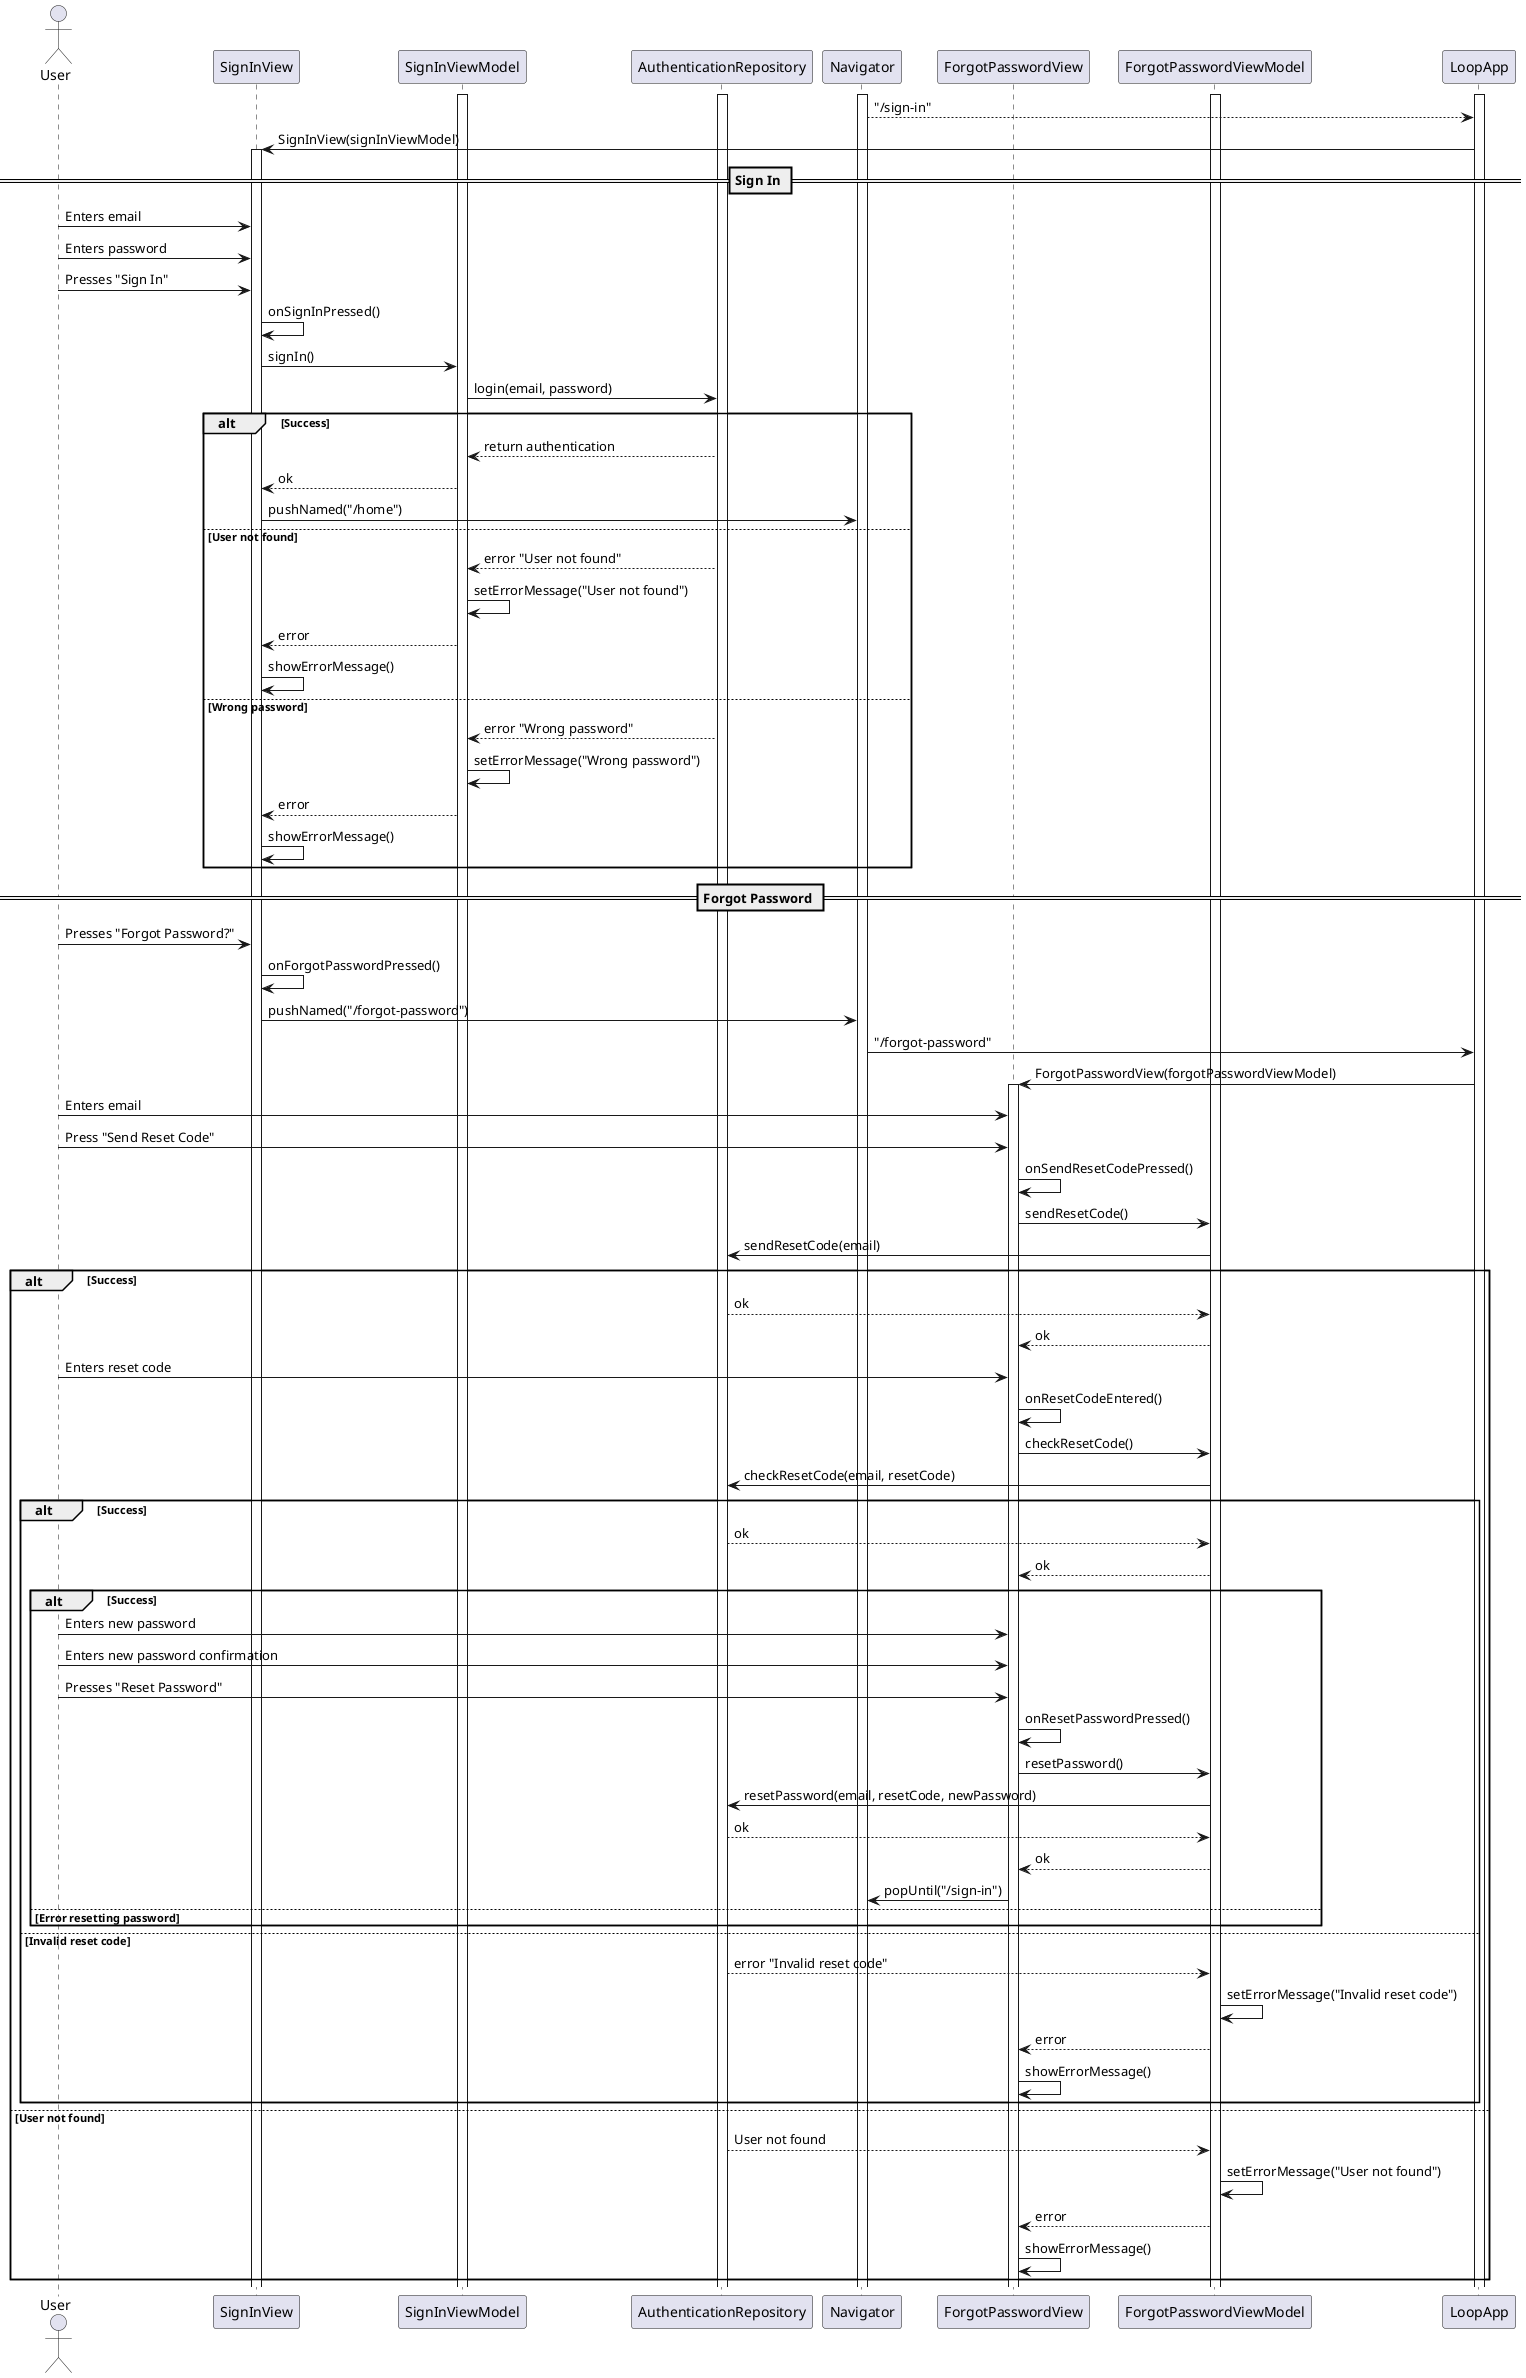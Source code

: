 @startuml

actor User

participant SignInView
participant SignInViewModel
participant AuthenticationRepository
participant Navigator
participant ForgotPasswordView
participant ForgotPasswordViewModel
participant LoopApp

activate Navigator
activate LoopApp
activate AuthenticationRepository
activate SignInViewModel
activate ForgotPasswordViewModel

' TODO: async
Navigator --> LoopApp: "/sign-in"

LoopApp -> SignInView: SignInView(signInViewModel)
activate SignInView

== Sign In ==
User -> SignInView: Enters email
User -> SignInView: Enters password
User -> SignInView: Presses "Sign In"
SignInView -> SignInView: onSignInPressed()
SignInView -> SignInViewModel: signIn()
SignInViewModel -> AuthenticationRepository: login(email, password)

alt Success
AuthenticationRepository --> SignInViewModel: return authentication
SignInViewModel --> SignInView: ok
SignInView -> Navigator: pushNamed("/home")

else User not found
    AuthenticationRepository --> SignInViewModel: error "User not found"
    SignInViewModel -> SignInViewModel: setErrorMessage("User not found")
    SignInViewModel --> SignInView: error
    SignInView -> SignInView: showErrorMessage()
else Wrong password
    AuthenticationRepository --> SignInViewModel: error "Wrong password"
    SignInViewModel -> SignInViewModel: setErrorMessage("Wrong password")
    SignInViewModel --> SignInView: error
    SignInView -> SignInView: showErrorMessage()
end

== Forgot Password ==
User -> SignInView: Presses "Forgot Password?"
SignInView -> SignInView: onForgotPasswordPressed()
SignInView -> Navigator: pushNamed("/forgot-password")
' TODO: async
Navigator -> LoopApp: "/forgot-password"
LoopApp -> ForgotPasswordView: ForgotPasswordView(forgotPasswordViewModel)
activate ForgotPasswordView
User -> ForgotPasswordView: Enters email
User -> ForgotPasswordView: Press "Send Reset Code"
ForgotPasswordView -> ForgotPasswordView: onSendResetCodePressed()
ForgotPasswordView -> ForgotPasswordViewModel: sendResetCode()
ForgotPasswordViewModel -> AuthenticationRepository: sendResetCode(email)
alt Success
    AuthenticationRepository --> ForgotPasswordViewModel: ok
    ForgotPasswordViewModel --> ForgotPasswordView: ok
    User -> ForgotPasswordView: Enters reset code
    ForgotPasswordView -> ForgotPasswordView: onResetCodeEntered()
    ForgotPasswordView -> ForgotPasswordViewModel: checkResetCode()
    ForgotPasswordViewModel -> AuthenticationRepository: checkResetCode(email, resetCode)
    alt Success
        AuthenticationRepository --> ForgotPasswordViewModel: ok
        ForgotPasswordViewModel --> ForgotPasswordView: ok
        alt Success
            User -> ForgotPasswordView: Enters new password
            User -> ForgotPasswordView: Enters new password confirmation
            User -> ForgotPasswordView: Presses "Reset Password"
            ForgotPasswordView -> ForgotPasswordView: onResetPasswordPressed()
            ForgotPasswordView -> ForgotPasswordViewModel: resetPassword()
            ForgotPasswordViewModel -> AuthenticationRepository: resetPassword(email, resetCode, newPassword)
            AuthenticationRepository --> ForgotPasswordViewModel: ok
            ForgotPasswordViewModel --> ForgotPasswordView: ok
            ForgotPasswordView -> Navigator: popUntil("/sign-in")
        else Error resetting password
            ' AuthenticationRepository --> ForgotPasswordViewModel: error "Error resetting password"
            ' ForgotPasswordViewModel -> ForgotPasswordViewModel: setErrorMessage("Error resetting password")
            ' ForgotPasswordViewModel --> ForgotPasswordView: error
            ' ForgotPasswordView -> ForgotPasswordView: showErrorMessage()
        end
    else Invalid reset code
        AuthenticationRepository --> ForgotPasswordViewModel: error "Invalid reset code"
        ForgotPasswordViewModel -> ForgotPasswordViewModel: setErrorMessage("Invalid reset code")
        ForgotPasswordViewModel --> ForgotPasswordView: error
        ForgotPasswordView -> ForgotPasswordView: showErrorMessage()
    end
else User not found
    AuthenticationRepository --> ForgotPasswordViewModel: User not found
    ForgotPasswordViewModel -> ForgotPasswordViewModel: setErrorMessage("User not found")
    ForgotPasswordViewModel --> ForgotPasswordView: error
    ForgotPasswordView -> ForgotPasswordView: showErrorMessage()
end

@enduml
